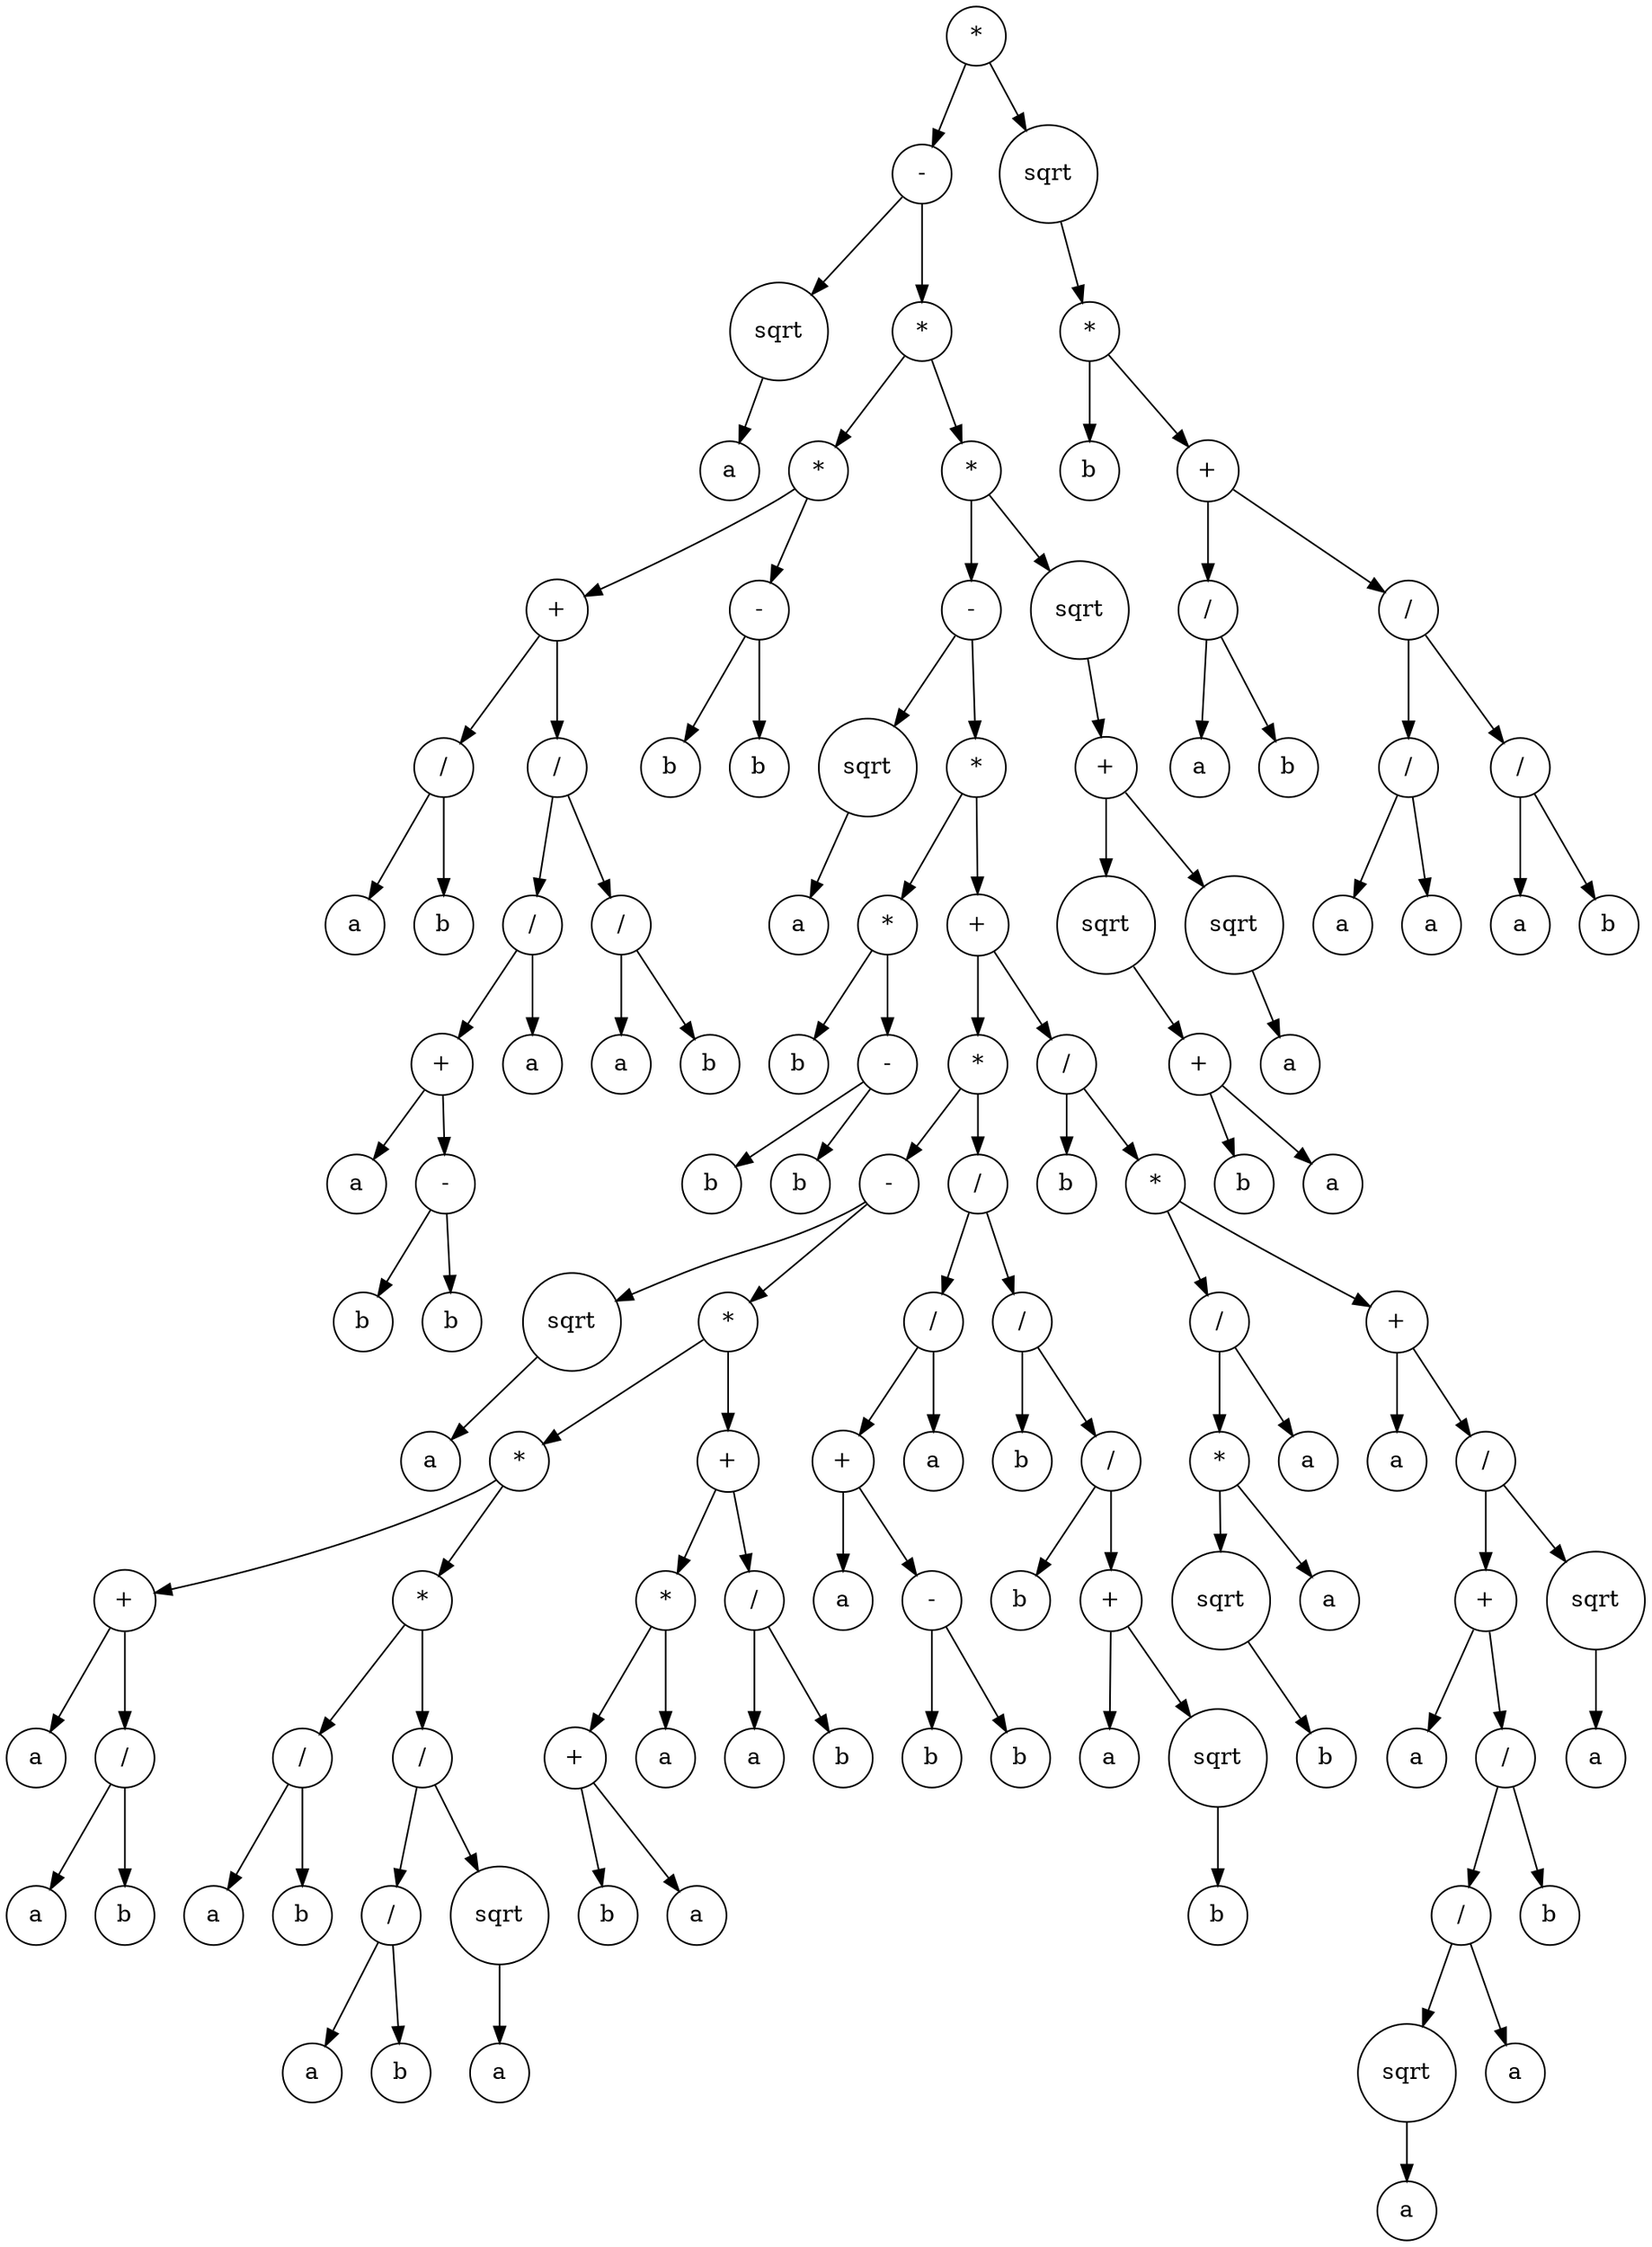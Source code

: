 digraph g {
graph [ordering=out];
node [shape=circle];
n[label = "*"];
n0[label = "-"];
n00[label = "sqrt"];
n000[label = "a"];
n00 -> n000;
n0 -> n00;
n01[label = "*"];
n010[label = "*"];
n0100[label = "+"];
n01000[label = "/"];
n010000[label = "a"];
n01000 -> n010000;
n010001[label = "b"];
n01000 -> n010001;
n0100 -> n01000;
n01001[label = "/"];
n010010[label = "/"];
n0100100[label = "+"];
n01001000[label = "a"];
n0100100 -> n01001000;
n01001001[label = "-"];
n010010010[label = "b"];
n01001001 -> n010010010;
n010010011[label = "b"];
n01001001 -> n010010011;
n0100100 -> n01001001;
n010010 -> n0100100;
n0100101[label = "a"];
n010010 -> n0100101;
n01001 -> n010010;
n010011[label = "/"];
n0100110[label = "a"];
n010011 -> n0100110;
n0100111[label = "b"];
n010011 -> n0100111;
n01001 -> n010011;
n0100 -> n01001;
n010 -> n0100;
n0101[label = "-"];
n01010[label = "b"];
n0101 -> n01010;
n01011[label = "b"];
n0101 -> n01011;
n010 -> n0101;
n01 -> n010;
n011[label = "*"];
n0110[label = "-"];
n01100[label = "sqrt"];
n011000[label = "a"];
n01100 -> n011000;
n0110 -> n01100;
n01101[label = "*"];
n011010[label = "*"];
n0110100[label = "b"];
n011010 -> n0110100;
n0110101[label = "-"];
n01101010[label = "b"];
n0110101 -> n01101010;
n01101011[label = "b"];
n0110101 -> n01101011;
n011010 -> n0110101;
n01101 -> n011010;
n011011[label = "+"];
n0110110[label = "*"];
n01101100[label = "-"];
n011011000[label = "sqrt"];
n0110110000[label = "a"];
n011011000 -> n0110110000;
n01101100 -> n011011000;
n011011001[label = "*"];
n0110110010[label = "*"];
n01101100100[label = "+"];
n011011001000[label = "a"];
n01101100100 -> n011011001000;
n011011001001[label = "/"];
n0110110010010[label = "a"];
n011011001001 -> n0110110010010;
n0110110010011[label = "b"];
n011011001001 -> n0110110010011;
n01101100100 -> n011011001001;
n0110110010 -> n01101100100;
n01101100101[label = "*"];
n011011001010[label = "/"];
n0110110010100[label = "a"];
n011011001010 -> n0110110010100;
n0110110010101[label = "b"];
n011011001010 -> n0110110010101;
n01101100101 -> n011011001010;
n011011001011[label = "/"];
n0110110010110[label = "/"];
n01101100101100[label = "a"];
n0110110010110 -> n01101100101100;
n01101100101101[label = "b"];
n0110110010110 -> n01101100101101;
n011011001011 -> n0110110010110;
n0110110010111[label = "sqrt"];
n01101100101110[label = "a"];
n0110110010111 -> n01101100101110;
n011011001011 -> n0110110010111;
n01101100101 -> n011011001011;
n0110110010 -> n01101100101;
n011011001 -> n0110110010;
n0110110011[label = "+"];
n01101100110[label = "*"];
n011011001100[label = "+"];
n0110110011000[label = "b"];
n011011001100 -> n0110110011000;
n0110110011001[label = "a"];
n011011001100 -> n0110110011001;
n01101100110 -> n011011001100;
n011011001101[label = "a"];
n01101100110 -> n011011001101;
n0110110011 -> n01101100110;
n01101100111[label = "/"];
n011011001110[label = "a"];
n01101100111 -> n011011001110;
n011011001111[label = "b"];
n01101100111 -> n011011001111;
n0110110011 -> n01101100111;
n011011001 -> n0110110011;
n01101100 -> n011011001;
n0110110 -> n01101100;
n01101101[label = "/"];
n011011010[label = "/"];
n0110110100[label = "+"];
n01101101000[label = "a"];
n0110110100 -> n01101101000;
n01101101001[label = "-"];
n011011010010[label = "b"];
n01101101001 -> n011011010010;
n011011010011[label = "b"];
n01101101001 -> n011011010011;
n0110110100 -> n01101101001;
n011011010 -> n0110110100;
n0110110101[label = "a"];
n011011010 -> n0110110101;
n01101101 -> n011011010;
n011011011[label = "/"];
n0110110110[label = "b"];
n011011011 -> n0110110110;
n0110110111[label = "/"];
n01101101110[label = "b"];
n0110110111 -> n01101101110;
n01101101111[label = "+"];
n011011011110[label = "a"];
n01101101111 -> n011011011110;
n011011011111[label = "sqrt"];
n0110110111110[label = "b"];
n011011011111 -> n0110110111110;
n01101101111 -> n011011011111;
n0110110111 -> n01101101111;
n011011011 -> n0110110111;
n01101101 -> n011011011;
n0110110 -> n01101101;
n011011 -> n0110110;
n0110111[label = "/"];
n01101110[label = "b"];
n0110111 -> n01101110;
n01101111[label = "*"];
n011011110[label = "/"];
n0110111100[label = "*"];
n01101111000[label = "sqrt"];
n011011110000[label = "b"];
n01101111000 -> n011011110000;
n0110111100 -> n01101111000;
n01101111001[label = "a"];
n0110111100 -> n01101111001;
n011011110 -> n0110111100;
n0110111101[label = "a"];
n011011110 -> n0110111101;
n01101111 -> n011011110;
n011011111[label = "+"];
n0110111110[label = "a"];
n011011111 -> n0110111110;
n0110111111[label = "/"];
n01101111110[label = "+"];
n011011111100[label = "a"];
n01101111110 -> n011011111100;
n011011111101[label = "/"];
n0110111111010[label = "/"];
n01101111110100[label = "sqrt"];
n011011111101000[label = "a"];
n01101111110100 -> n011011111101000;
n0110111111010 -> n01101111110100;
n01101111110101[label = "a"];
n0110111111010 -> n01101111110101;
n011011111101 -> n0110111111010;
n0110111111011[label = "b"];
n011011111101 -> n0110111111011;
n01101111110 -> n011011111101;
n0110111111 -> n01101111110;
n01101111111[label = "sqrt"];
n011011111110[label = "a"];
n01101111111 -> n011011111110;
n0110111111 -> n01101111111;
n011011111 -> n0110111111;
n01101111 -> n011011111;
n0110111 -> n01101111;
n011011 -> n0110111;
n01101 -> n011011;
n0110 -> n01101;
n011 -> n0110;
n0111[label = "sqrt"];
n01110[label = "+"];
n011100[label = "sqrt"];
n0111000[label = "+"];
n01110000[label = "b"];
n0111000 -> n01110000;
n01110001[label = "a"];
n0111000 -> n01110001;
n011100 -> n0111000;
n01110 -> n011100;
n011101[label = "sqrt"];
n0111010[label = "a"];
n011101 -> n0111010;
n01110 -> n011101;
n0111 -> n01110;
n011 -> n0111;
n01 -> n011;
n0 -> n01;
n -> n0;
n1[label = "sqrt"];
n10[label = "*"];
n100[label = "b"];
n10 -> n100;
n101[label = "+"];
n1010[label = "/"];
n10100[label = "a"];
n1010 -> n10100;
n10101[label = "b"];
n1010 -> n10101;
n101 -> n1010;
n1011[label = "/"];
n10110[label = "/"];
n101100[label = "a"];
n10110 -> n101100;
n101101[label = "a"];
n10110 -> n101101;
n1011 -> n10110;
n10111[label = "/"];
n101110[label = "a"];
n10111 -> n101110;
n101111[label = "b"];
n10111 -> n101111;
n1011 -> n10111;
n101 -> n1011;
n10 -> n101;
n1 -> n10;
n -> n1;
}
